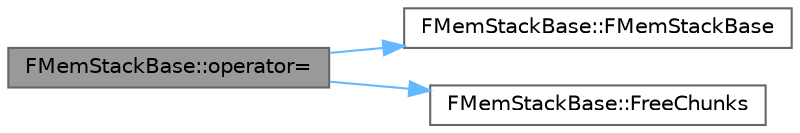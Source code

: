 digraph "FMemStackBase::operator="
{
 // INTERACTIVE_SVG=YES
 // LATEX_PDF_SIZE
  bgcolor="transparent";
  edge [fontname=Helvetica,fontsize=10,labelfontname=Helvetica,labelfontsize=10];
  node [fontname=Helvetica,fontsize=10,shape=box,height=0.2,width=0.4];
  rankdir="LR";
  Node1 [id="Node000001",label="FMemStackBase::operator=",height=0.2,width=0.4,color="gray40", fillcolor="grey60", style="filled", fontcolor="black",tooltip=" "];
  Node1 -> Node2 [id="edge1_Node000001_Node000002",color="steelblue1",style="solid",tooltip=" "];
  Node2 [id="Node000002",label="FMemStackBase::FMemStackBase",height=0.2,width=0.4,color="grey40", fillcolor="white", style="filled",URL="$dd/df6/classFMemStackBase.html#a7f7dc7387e31fd3d72d068053b3643fa",tooltip=" "];
  Node1 -> Node3 [id="edge2_Node000001_Node000003",color="steelblue1",style="solid",tooltip=" "];
  Node3 [id="Node000003",label="FMemStackBase::FreeChunks",height=0.2,width=0.4,color="grey40", fillcolor="white", style="filled",URL="$dd/df6/classFMemStackBase.html#aff554dbd59fcd11d0b74a01f50034898",tooltip="Frees the chunks above the specified chunk on the stack."];
}
